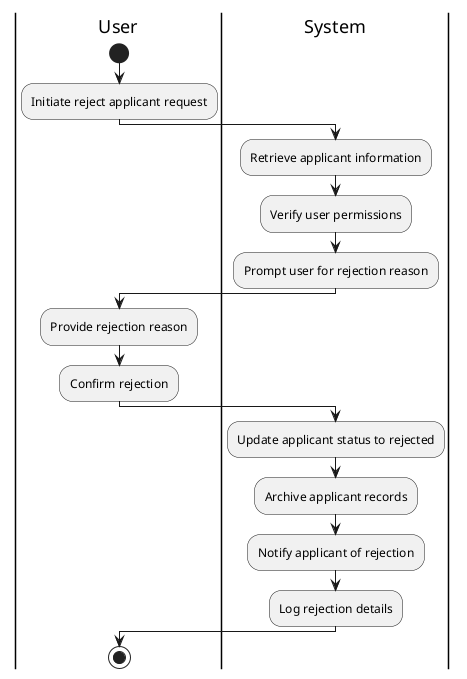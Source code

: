 @startuml "Reject applicant"
|User|
start

:Initiate reject applicant request;

|System|
:Retrieve applicant information;
:Verify user permissions;
:Prompt user for rejection reason;

|User|
:Provide rejection reason;
:Confirm rejection;

|System|
:Update applicant status to rejected;
:Archive applicant records;
:Notify applicant of rejection;
:Log rejection details;

|User|
stop
@enduml
